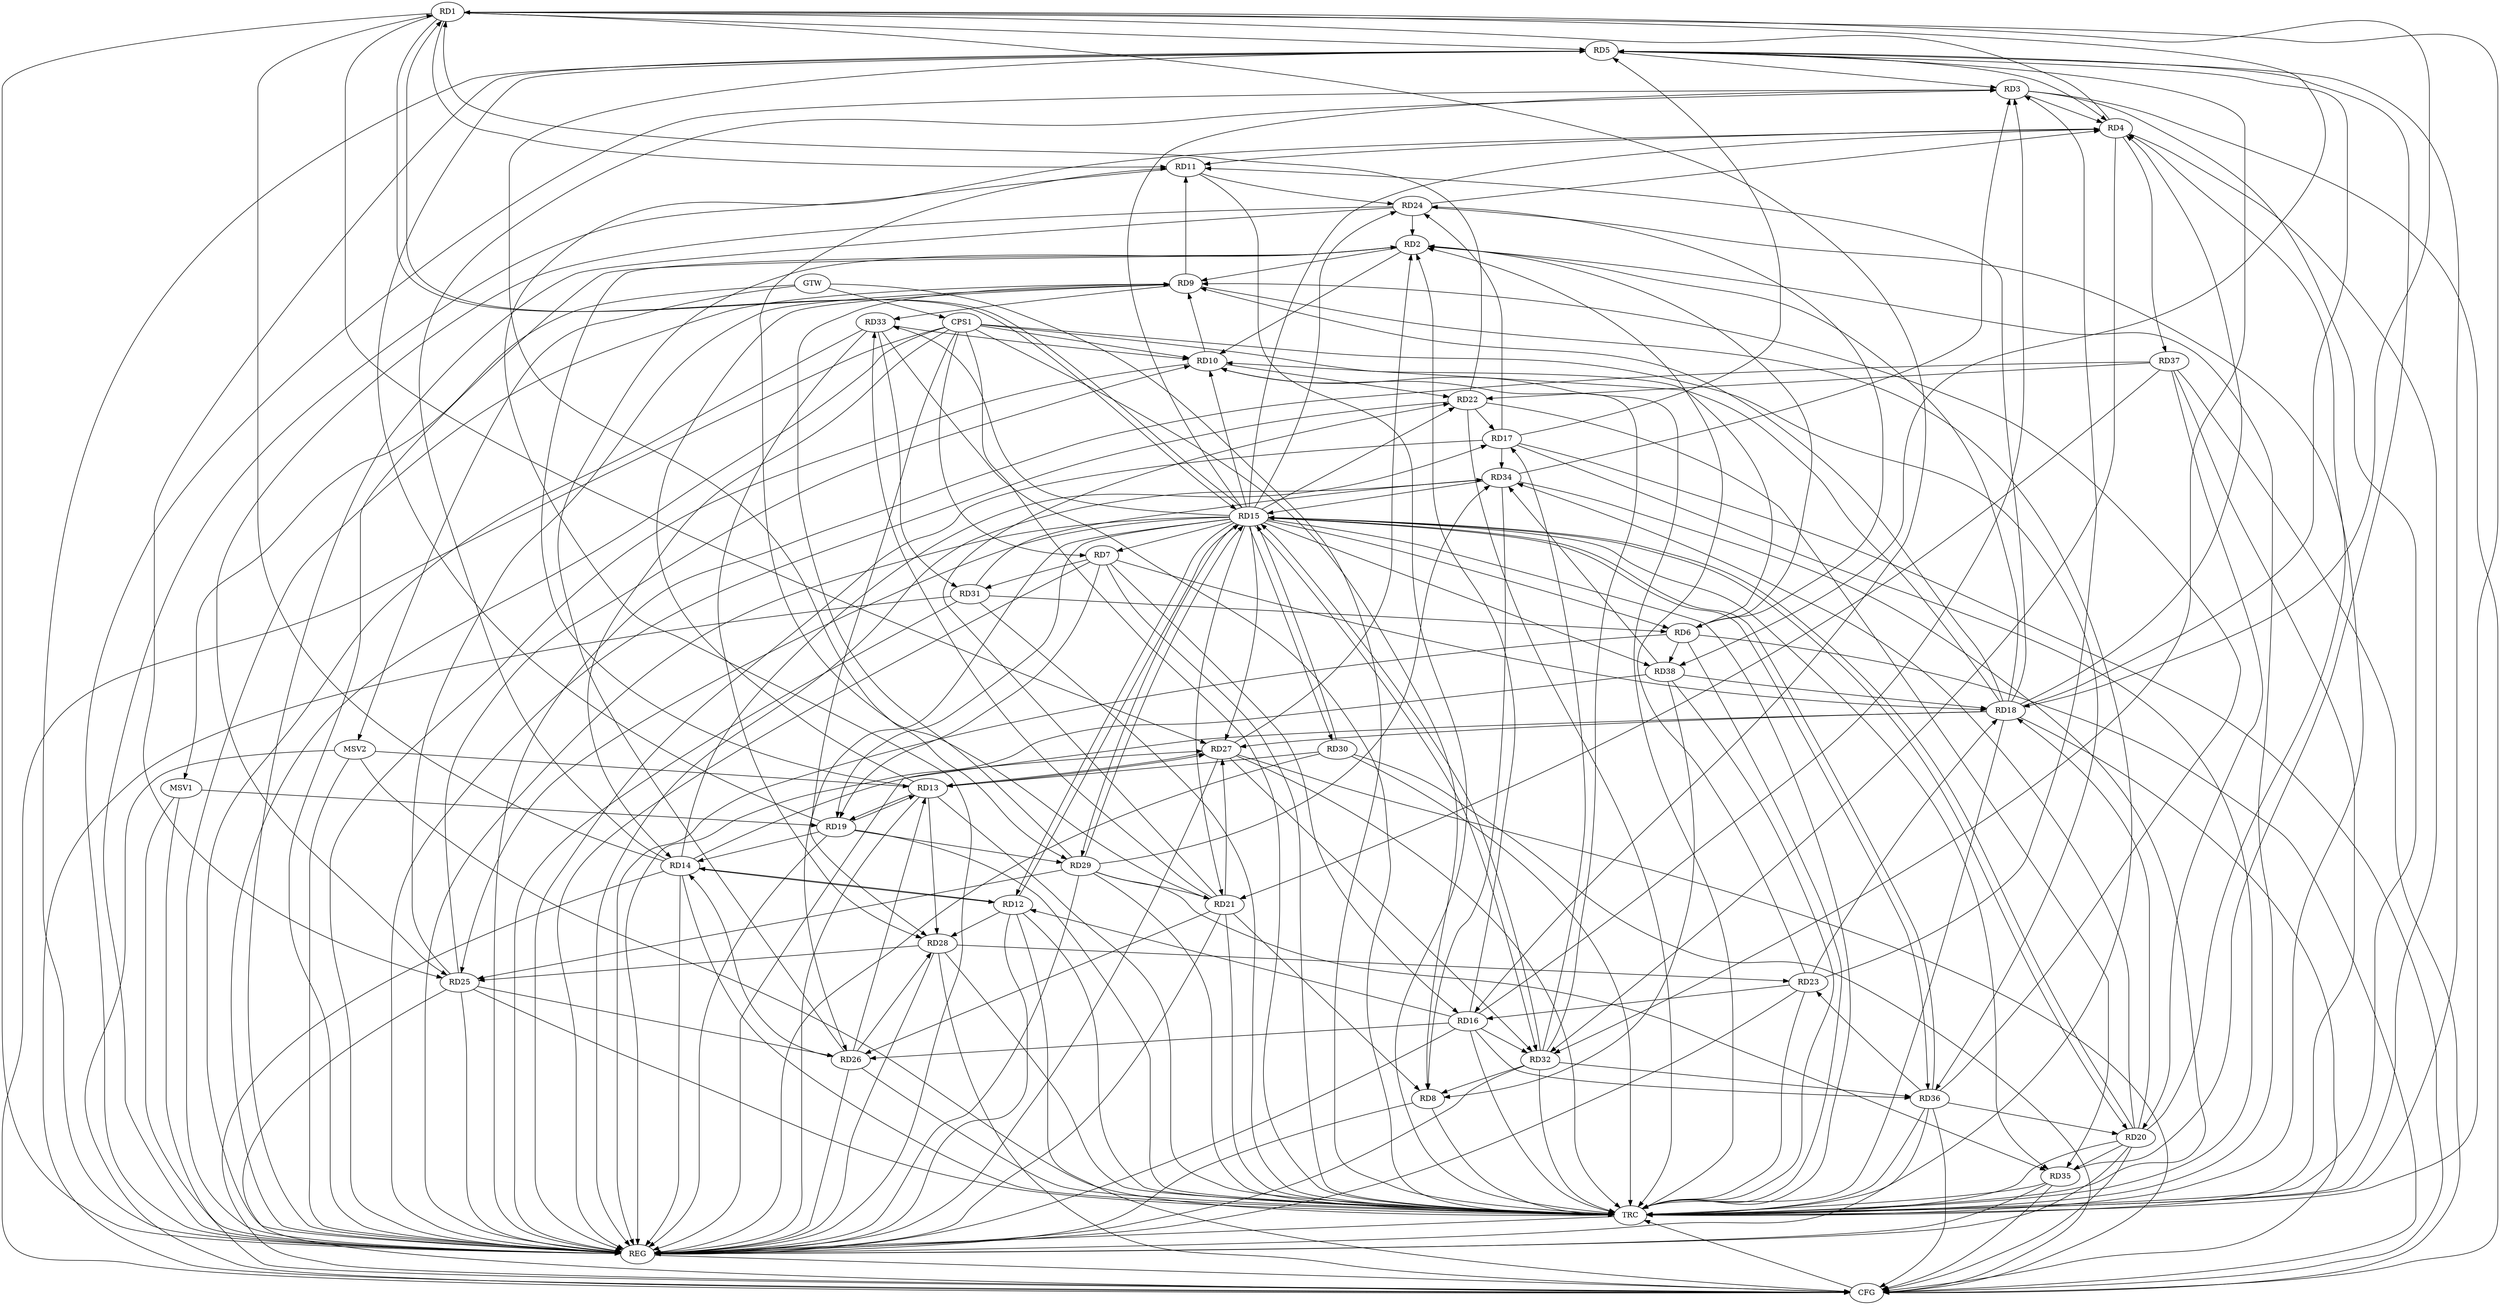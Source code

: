 strict digraph G {
  RD1 [ label="RD1" ];
  RD2 [ label="RD2" ];
  RD3 [ label="RD3" ];
  RD4 [ label="RD4" ];
  RD5 [ label="RD5" ];
  RD6 [ label="RD6" ];
  RD7 [ label="RD7" ];
  RD8 [ label="RD8" ];
  RD9 [ label="RD9" ];
  RD10 [ label="RD10" ];
  RD11 [ label="RD11" ];
  RD12 [ label="RD12" ];
  RD13 [ label="RD13" ];
  RD14 [ label="RD14" ];
  RD15 [ label="RD15" ];
  RD16 [ label="RD16" ];
  RD17 [ label="RD17" ];
  RD18 [ label="RD18" ];
  RD19 [ label="RD19" ];
  RD20 [ label="RD20" ];
  RD21 [ label="RD21" ];
  RD22 [ label="RD22" ];
  RD23 [ label="RD23" ];
  RD24 [ label="RD24" ];
  RD25 [ label="RD25" ];
  RD26 [ label="RD26" ];
  RD27 [ label="RD27" ];
  RD28 [ label="RD28" ];
  RD29 [ label="RD29" ];
  RD30 [ label="RD30" ];
  RD31 [ label="RD31" ];
  RD32 [ label="RD32" ];
  RD33 [ label="RD33" ];
  RD34 [ label="RD34" ];
  RD35 [ label="RD35" ];
  RD36 [ label="RD36" ];
  RD37 [ label="RD37" ];
  RD38 [ label="RD38" ];
  CPS1 [ label="CPS1" ];
  GTW [ label="GTW" ];
  REG [ label="REG" ];
  CFG [ label="CFG" ];
  TRC [ label="TRC" ];
  MSV1 [ label="MSV1" ];
  MSV2 [ label="MSV2" ];
  RD4 -> RD1;
  RD1 -> RD5;
  RD1 -> RD11;
  RD14 -> RD1;
  RD1 -> RD15;
  RD1 -> RD16;
  RD1 -> RD18;
  RD22 -> RD1;
  RD1 -> RD27;
  RD1 -> RD38;
  RD6 -> RD2;
  RD2 -> RD9;
  RD2 -> RD10;
  RD13 -> RD2;
  RD16 -> RD2;
  RD18 -> RD2;
  RD23 -> RD2;
  RD24 -> RD2;
  RD26 -> RD2;
  RD27 -> RD2;
  RD3 -> RD4;
  RD5 -> RD3;
  RD14 -> RD3;
  RD15 -> RD3;
  RD16 -> RD3;
  RD23 -> RD3;
  RD34 -> RD3;
  RD5 -> RD4;
  RD4 -> RD11;
  RD18 -> RD4;
  RD20 -> RD4;
  RD24 -> RD4;
  RD4 -> RD32;
  RD4 -> RD37;
  RD17 -> RD5;
  RD18 -> RD5;
  RD19 -> RD5;
  RD5 -> RD25;
  RD5 -> RD29;
  RD5 -> RD32;
  RD35 -> RD5;
  RD15 -> RD6;
  RD6 -> RD24;
  RD31 -> RD6;
  RD6 -> RD38;
  RD7 -> RD16;
  RD7 -> RD18;
  RD7 -> RD19;
  RD7 -> RD31;
  RD21 -> RD8;
  RD32 -> RD8;
  RD34 -> RD8;
  RD38 -> RD8;
  RD10 -> RD9;
  RD9 -> RD11;
  RD13 -> RD9;
  RD18 -> RD9;
  RD25 -> RD9;
  RD29 -> RD9;
  RD9 -> RD33;
  RD36 -> RD9;
  RD15 -> RD10;
  RD18 -> RD10;
  RD10 -> RD22;
  RD25 -> RD10;
  RD32 -> RD10;
  RD33 -> RD10;
  RD18 -> RD11;
  RD21 -> RD11;
  RD11 -> RD24;
  RD12 -> RD14;
  RD14 -> RD12;
  RD12 -> RD15;
  RD16 -> RD12;
  RD12 -> RD28;
  RD13 -> RD19;
  RD19 -> RD13;
  RD26 -> RD13;
  RD13 -> RD27;
  RD27 -> RD13;
  RD13 -> RD28;
  RD30 -> RD13;
  RD14 -> RD17;
  RD19 -> RD14;
  RD26 -> RD14;
  RD14 -> RD27;
  RD15 -> RD20;
  RD20 -> RD15;
  RD15 -> RD21;
  RD15 -> RD24;
  RD15 -> RD25;
  RD15 -> RD26;
  RD29 -> RD15;
  RD30 -> RD15;
  RD32 -> RD15;
  RD34 -> RD15;
  RD15 -> RD36;
  RD36 -> RD15;
  RD23 -> RD16;
  RD16 -> RD26;
  RD16 -> RD32;
  RD16 -> RD36;
  RD22 -> RD17;
  RD17 -> RD24;
  RD32 -> RD17;
  RD17 -> RD34;
  RD20 -> RD18;
  RD23 -> RD18;
  RD18 -> RD27;
  RD38 -> RD18;
  RD19 -> RD29;
  RD20 -> RD34;
  RD20 -> RD35;
  RD36 -> RD20;
  RD37 -> RD20;
  RD21 -> RD22;
  RD21 -> RD26;
  RD21 -> RD27;
  RD29 -> RD21;
  RD21 -> RD33;
  RD37 -> RD21;
  RD22 -> RD35;
  RD37 -> RD22;
  RD28 -> RD23;
  RD36 -> RD23;
  RD24 -> RD25;
  RD25 -> RD26;
  RD28 -> RD25;
  RD29 -> RD25;
  RD26 -> RD28;
  RD27 -> RD32;
  RD33 -> RD28;
  RD29 -> RD34;
  RD29 -> RD35;
  RD33 -> RD31;
  RD31 -> RD34;
  RD32 -> RD36;
  RD38 -> RD34;
  CPS1 -> RD8;
  CPS1 -> RD10;
  CPS1 -> RD6;
  CPS1 -> RD28;
  CPS1 -> RD7;
  CPS1 -> RD14;
  CPS1 -> RD36;
  GTW -> CPS1;
  RD1 -> REG;
  RD2 -> REG;
  RD3 -> REG;
  RD4 -> REG;
  RD5 -> REG;
  RD6 -> REG;
  RD7 -> REG;
  RD8 -> REG;
  RD9 -> REG;
  RD10 -> REG;
  RD11 -> REG;
  RD12 -> REG;
  RD13 -> REG;
  RD14 -> REG;
  RD15 -> REG;
  RD16 -> REG;
  RD17 -> REG;
  RD18 -> REG;
  RD19 -> REG;
  RD20 -> REG;
  RD21 -> REG;
  RD22 -> REG;
  RD23 -> REG;
  RD24 -> REG;
  RD25 -> REG;
  RD26 -> REG;
  RD27 -> REG;
  RD28 -> REG;
  RD29 -> REG;
  RD30 -> REG;
  RD31 -> REG;
  RD32 -> REG;
  RD33 -> REG;
  RD34 -> REG;
  RD35 -> REG;
  RD36 -> REG;
  RD37 -> REG;
  RD38 -> REG;
  CPS1 -> REG;
  RD27 -> CFG;
  RD36 -> CFG;
  RD35 -> CFG;
  RD17 -> CFG;
  RD25 -> CFG;
  RD31 -> CFG;
  RD28 -> CFG;
  CPS1 -> CFG;
  RD12 -> CFG;
  RD3 -> CFG;
  RD37 -> CFG;
  RD18 -> CFG;
  RD20 -> CFG;
  RD30 -> CFG;
  RD14 -> CFG;
  RD6 -> CFG;
  REG -> CFG;
  RD1 -> TRC;
  RD2 -> TRC;
  RD3 -> TRC;
  RD4 -> TRC;
  RD5 -> TRC;
  RD6 -> TRC;
  RD7 -> TRC;
  RD8 -> TRC;
  RD9 -> TRC;
  RD10 -> TRC;
  RD11 -> TRC;
  RD12 -> TRC;
  RD13 -> TRC;
  RD14 -> TRC;
  RD15 -> TRC;
  RD16 -> TRC;
  RD17 -> TRC;
  RD18 -> TRC;
  RD19 -> TRC;
  RD20 -> TRC;
  RD21 -> TRC;
  RD22 -> TRC;
  RD23 -> TRC;
  RD24 -> TRC;
  RD25 -> TRC;
  RD26 -> TRC;
  RD27 -> TRC;
  RD28 -> TRC;
  RD29 -> TRC;
  RD30 -> TRC;
  RD31 -> TRC;
  RD32 -> TRC;
  RD33 -> TRC;
  RD34 -> TRC;
  RD35 -> TRC;
  RD36 -> TRC;
  RD37 -> TRC;
  RD38 -> TRC;
  CPS1 -> TRC;
  GTW -> TRC;
  CFG -> TRC;
  TRC -> REG;
  RD15 -> RD38;
  RD15 -> RD19;
  RD15 -> RD33;
  RD15 -> RD30;
  RD15 -> RD7;
  RD15 -> RD4;
  RD15 -> RD22;
  RD15 -> RD12;
  RD15 -> RD1;
  RD15 -> RD32;
  RD15 -> RD35;
  RD15 -> RD29;
  RD15 -> RD27;
  MSV1 -> RD19;
  GTW -> MSV1;
  MSV1 -> REG;
  MSV1 -> CFG;
  MSV2 -> RD13;
  GTW -> MSV2;
  MSV2 -> REG;
  MSV2 -> TRC;
  MSV2 -> CFG;
}
